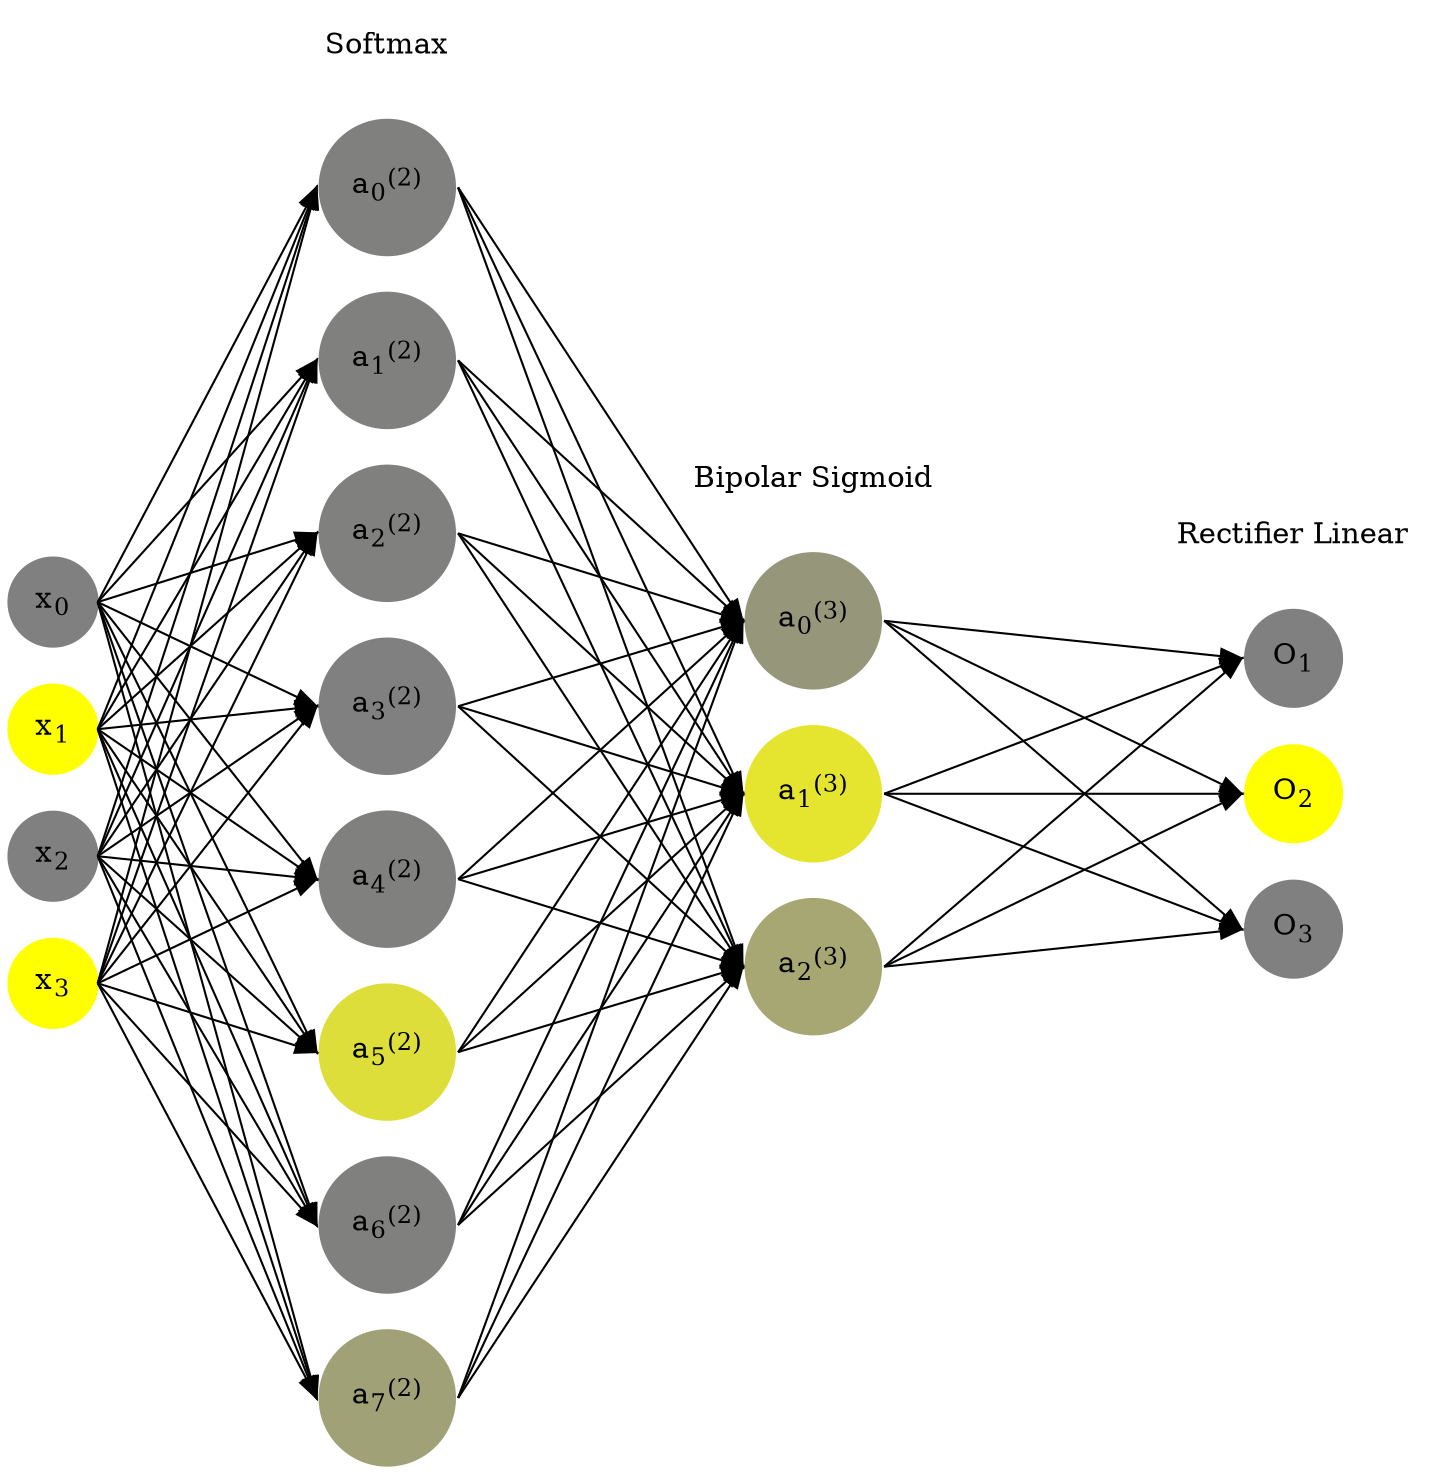 digraph G {
	rankdir = LR;
	splines=false;
	edge[style=invis];
	ranksep= 1.4;
	{
	node [shape=circle, color="0.1667, 0.0, 0.5", style=filled, fillcolor="0.1667, 0.0, 0.5"];
	x0 [label=<x<sub>0</sub>>];
	}
	{
	node [shape=circle, color="0.1667, 1.0, 1.0", style=filled, fillcolor="0.1667, 1.0, 1.0"];
	x1 [label=<x<sub>1</sub>>];
	}
	{
	node [shape=circle, color="0.1667, 0.0, 0.5", style=filled, fillcolor="0.1667, 0.0, 0.5"];
	x2 [label=<x<sub>2</sub>>];
	}
	{
	node [shape=circle, color="0.1667, 1.0, 1.0", style=filled, fillcolor="0.1667, 1.0, 1.0"];
	x3 [label=<x<sub>3</sub>>];
	}
	{
	node [shape=circle, color="0.1667, 0.000512, 0.500256", style=filled, fillcolor="0.1667, 0.000512, 0.500256"];
	a02 [label=<a<sub>0</sub><sup>(2)</sup>>];
	}
	{
	node [shape=circle, color="0.1667, 0.001927, 0.500963", style=filled, fillcolor="0.1667, 0.001927, 0.500963"];
	a12 [label=<a<sub>1</sub><sup>(2)</sup>>];
	}
	{
	node [shape=circle, color="0.1667, 0.000014, 0.500007", style=filled, fillcolor="0.1667, 0.000014, 0.500007"];
	a22 [label=<a<sub>2</sub><sup>(2)</sup>>];
	}
	{
	node [shape=circle, color="0.1667, 0.000023, 0.500012", style=filled, fillcolor="0.1667, 0.000023, 0.500012"];
	a32 [label=<a<sub>3</sub><sup>(2)</sup>>];
	}
	{
	node [shape=circle, color="0.1667, 0.000030, 0.500015", style=filled, fillcolor="0.1667, 0.000030, 0.500015"];
	a42 [label=<a<sub>4</sub><sup>(2)</sup>>];
	}
	{
	node [shape=circle, color="0.1667, 0.738391, 0.869195", style=filled, fillcolor="0.1667, 0.738391, 0.869195"];
	a52 [label=<a<sub>5</sub><sup>(2)</sup>>];
	}
	{
	node [shape=circle, color="0.1667, 0.000416, 0.500208", style=filled, fillcolor="0.1667, 0.000416, 0.500208"];
	a62 [label=<a<sub>6</sub><sup>(2)</sup>>];
	}
	{
	node [shape=circle, color="0.1667, 0.258688, 0.629344", style=filled, fillcolor="0.1667, 0.258688, 0.629344"];
	a72 [label=<a<sub>7</sub><sup>(2)</sup>>];
	}
	{
	node [shape=circle, color="0.1667, 0.177747, 0.588873", style=filled, fillcolor="0.1667, 0.177747, 0.588873"];
	a03 [label=<a<sub>0</sub><sup>(3)</sup>>];
	}
	{
	node [shape=circle, color="0.1667, 0.793008, 0.896504", style=filled, fillcolor="0.1667, 0.793008, 0.896504"];
	a13 [label=<a<sub>1</sub><sup>(3)</sup>>];
	}
	{
	node [shape=circle, color="0.1667, 0.306597, 0.653299", style=filled, fillcolor="0.1667, 0.306597, 0.653299"];
	a23 [label=<a<sub>2</sub><sup>(3)</sup>>];
	}
	{
	node [shape=circle, color="0.1667, 0.0, 0.5", style=filled, fillcolor="0.1667, 0.0, 0.5"];
	O1 [label=<O<sub>1</sub>>];
	}
	{
	node [shape=circle, color="0.1667, 1.0, 1.0", style=filled, fillcolor="0.1667, 1.0, 1.0"];
	O2 [label=<O<sub>2</sub>>];
	}
	{
	node [shape=circle, color="0.1667, 0.0, 0.5", style=filled, fillcolor="0.1667, 0.0, 0.5"];
	O3 [label=<O<sub>3</sub>>];
	}
	{
	rank=same;
	x0->x1->x2->x3;
	}
	{
	rank=same;
	a02->a12->a22->a32->a42->a52->a62->a72;
	}
	{
	rank=same;
	a03->a13->a23;
	}
	{
	rank=same;
	O1->O2->O3;
	}
	l1 [shape=plaintext,label="Softmax"];
	l1->a02;
	{rank=same; l1;a02};
	l2 [shape=plaintext,label="Bipolar Sigmoid"];
	l2->a03;
	{rank=same; l2;a03};
	l3 [shape=plaintext,label="Rectifier Linear"];
	l3->O1;
	{rank=same; l3;O1};
edge[style=solid, tailport=e, headport=w];
	{x0;x1;x2;x3} -> {a02;a12;a22;a32;a42;a52;a62;a72};
	{a02;a12;a22;a32;a42;a52;a62;a72} -> {a03;a13;a23};
	{a03;a13;a23} -> {O1,O2,O3};
}